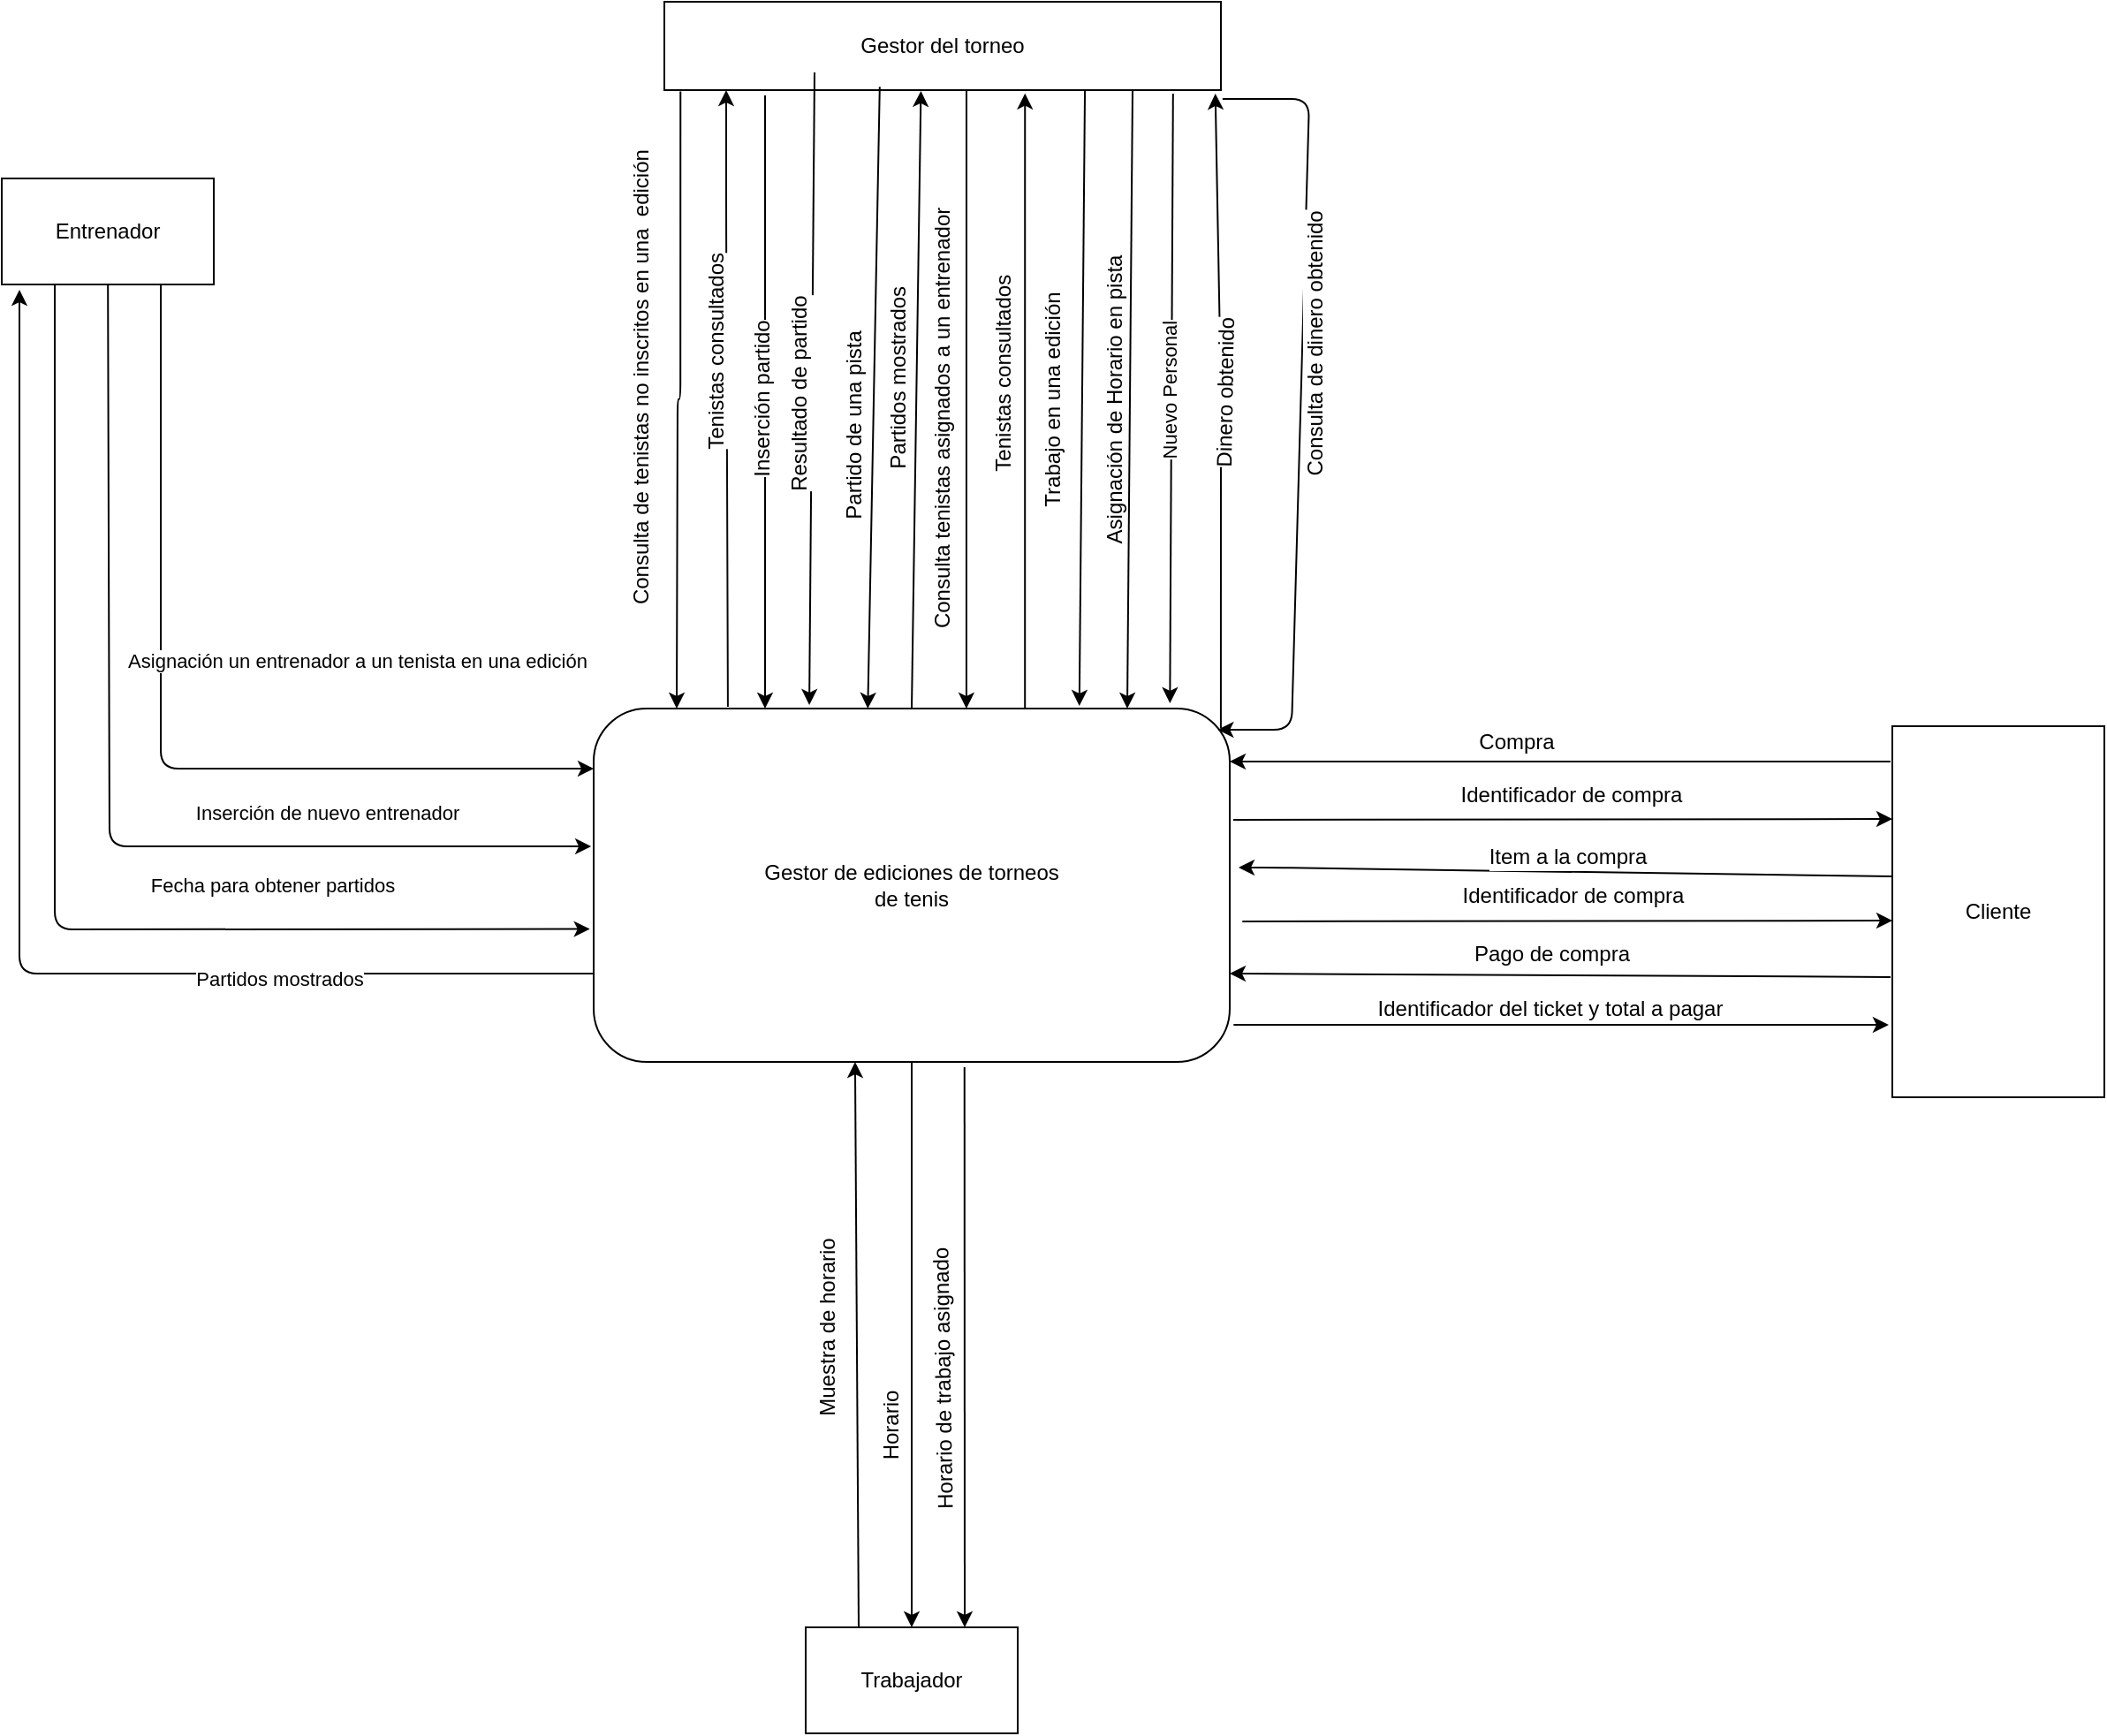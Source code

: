<mxfile version="12.3.9" type="google" pages="1"><diagram id="DTcCWq7gsU4SPay4V4J6" name="Page-1"><mxGraphModel dx="433" dy="1374" grid="1" gridSize="10" guides="1" tooltips="1" connect="1" arrows="1" fold="1" page="1" pageScale="1" pageWidth="827" pageHeight="1169" math="0" shadow="0"><root><mxCell id="0"/><mxCell id="1" parent="0"/><mxCell id="kcgW8zD2j0AhNeTMrwT6-1" value="&lt;div&gt;Gestor de ediciones de torneos&lt;/div&gt;&lt;div&gt; de tenis&lt;/div&gt;" style="rounded=1;whiteSpace=wrap;html=1;" parent="1" vertex="1"><mxGeometry x="365" y="270" width="360" height="200" as="geometry"/></mxCell><mxCell id="kcgW8zD2j0AhNeTMrwT6-3" value="&lt;div&gt;Entrenador&lt;/div&gt;" style="rounded=0;whiteSpace=wrap;html=1;" parent="1" vertex="1"><mxGeometry x="30" y="-30" width="120" height="60" as="geometry"/></mxCell><mxCell id="kcgW8zD2j0AhNeTMrwT6-10" value="Inserción de nuevo entrenador" style="endArrow=classic;html=1;entryX=-0.004;entryY=0.39;entryDx=0;entryDy=0;entryPerimeter=0;" parent="1" source="kcgW8zD2j0AhNeTMrwT6-3" target="kcgW8zD2j0AhNeTMrwT6-1" edge="1"><mxGeometry x="0.496" y="19" width="50" height="50" relative="1" as="geometry"><mxPoint x="40" y="520" as="sourcePoint"/><mxPoint x="90" y="470" as="targetPoint"/><Array as="points"><mxPoint x="91" y="348"/></Array><mxPoint as="offset"/></mxGeometry></mxCell><mxCell id="kcgW8zD2j0AhNeTMrwT6-11" value="&lt;div&gt;Asignación un entrenador a un tenista en una edición&lt;/div&gt;" style="endArrow=classic;html=1;entryX=0;entryY=0.17;entryDx=0;entryDy=0;entryPerimeter=0;exitX=0.75;exitY=1;exitDx=0;exitDy=0;" parent="1" source="kcgW8zD2j0AhNeTMrwT6-3" target="kcgW8zD2j0AhNeTMrwT6-1" edge="1"><mxGeometry x="0.484" y="61" width="50" height="50" relative="1" as="geometry"><mxPoint x="150" y="69" as="sourcePoint"/><mxPoint x="90" y="430" as="targetPoint"/><Array as="points"><mxPoint x="120" y="304"/></Array><mxPoint as="offset"/></mxGeometry></mxCell><mxCell id="kcgW8zD2j0AhNeTMrwT6-12" value="Gestor del torneo" style="rounded=0;whiteSpace=wrap;html=1;" parent="1" vertex="1"><mxGeometry x="405" y="-130" width="315" height="50" as="geometry"/></mxCell><mxCell id="kcgW8zD2j0AhNeTMrwT6-15" value="" style="endArrow=classic;html=1;entryX=0.586;entryY=0;entryDx=0;entryDy=0;entryPerimeter=0;" parent="1" target="kcgW8zD2j0AhNeTMrwT6-1" edge="1"><mxGeometry width="50" height="50" relative="1" as="geometry"><mxPoint x="576" y="-80" as="sourcePoint"/><mxPoint x="589" y="238" as="targetPoint"/><Array as="points"><mxPoint x="576" y="-80"/></Array></mxGeometry></mxCell><mxCell id="kcgW8zD2j0AhNeTMrwT6-16" value="&lt;div&gt;Consulta tenistas asignados a un entrenador&lt;/div&gt;" style="text;html=1;resizable=0;points=[];align=center;verticalAlign=middle;labelBackgroundColor=#ffffff;rotation=-90;" parent="kcgW8zD2j0AhNeTMrwT6-15" vertex="1" connectable="0"><mxGeometry x="0.321" y="-1" relative="1" as="geometry"><mxPoint x="-13" y="-45" as="offset"/></mxGeometry></mxCell><mxCell id="kcgW8zD2j0AhNeTMrwT6-17" value="" style="endArrow=classic;html=1;rounded=1;edgeStyle=orthogonalEdgeStyle;exitX=0.029;exitY=1.014;exitDx=0;exitDy=0;exitPerimeter=0;" parent="1" edge="1" source="kcgW8zD2j0AhNeTMrwT6-12"><mxGeometry width="50" height="50" relative="1" as="geometry"><mxPoint x="412" y="-77" as="sourcePoint"/><mxPoint x="412" y="270" as="targetPoint"/></mxGeometry></mxCell><mxCell id="kcgW8zD2j0AhNeTMrwT6-18" value="&lt;div&gt;Consulta de tenistas no inscritos en una&amp;nbsp; edición&lt;/div&gt;" style="text;html=1;resizable=0;points=[];align=center;verticalAlign=middle;labelBackgroundColor=#ffffff;direction=south;rotation=-90;" parent="kcgW8zD2j0AhNeTMrwT6-17" vertex="1" connectable="0"><mxGeometry x="-0.196" y="1" relative="1" as="geometry"><mxPoint x="-23" y="21" as="offset"/></mxGeometry></mxCell><mxCell id="kcgW8zD2j0AhNeTMrwT6-19" value="" style="endArrow=classic;html=1;exitX=0.211;exitY=-0.005;exitDx=0;exitDy=0;exitPerimeter=0;fillColor=#f8cecc;strokeColor=#0A090A;" parent="1" source="kcgW8zD2j0AhNeTMrwT6-1" edge="1"><mxGeometry width="50" height="50" relative="1" as="geometry"><mxPoint x="40" y="600" as="sourcePoint"/><mxPoint x="440" y="-80" as="targetPoint"/><Array as="points"><mxPoint x="440" y="-10"/></Array></mxGeometry></mxCell><mxCell id="kcgW8zD2j0AhNeTMrwT6-20" value="&lt;div&gt;Tenistas consultados&lt;/div&gt;" style="text;html=1;resizable=0;points=[];align=center;verticalAlign=middle;labelBackgroundColor=#ffffff;rotation=-90;" parent="kcgW8zD2j0AhNeTMrwT6-19" vertex="1" connectable="0"><mxGeometry x="0.295" y="-4" relative="1" as="geometry"><mxPoint x="-9.5" y="25.5" as="offset"/></mxGeometry></mxCell><mxCell id="kcgW8zD2j0AhNeTMrwT6-27" value="" style="endArrow=classic;html=1;entryX=0.648;entryY=1.037;entryDx=0;entryDy=0;entryPerimeter=0;edgeStyle=orthogonalEdgeStyle;" parent="1" source="kcgW8zD2j0AhNeTMrwT6-1" edge="1" target="kcgW8zD2j0AhNeTMrwT6-12"><mxGeometry width="50" height="50" relative="1" as="geometry"><mxPoint x="620" y="250" as="sourcePoint"/><mxPoint x="620" y="-50" as="targetPoint"/><Array as="points"><mxPoint x="609" y="95"/></Array></mxGeometry></mxCell><mxCell id="kcgW8zD2j0AhNeTMrwT6-28" value="Tenistas consultados" style="text;html=1;resizable=0;points=[];align=center;verticalAlign=middle;labelBackgroundColor=#ffffff;rotation=-90;" parent="kcgW8zD2j0AhNeTMrwT6-27" vertex="1" connectable="0"><mxGeometry x="0.745" y="-3" relative="1" as="geometry"><mxPoint x="-15.5" y="115" as="offset"/></mxGeometry></mxCell><mxCell id="kcgW8zD2j0AhNeTMrwT6-29" value="" style="endArrow=classic;html=1;" parent="1" edge="1"><mxGeometry width="50" height="50" relative="1" as="geometry"><mxPoint x="462" y="-77" as="sourcePoint"/><mxPoint x="462" y="270" as="targetPoint"/></mxGeometry></mxCell><mxCell id="kcgW8zD2j0AhNeTMrwT6-30" value="&lt;div&gt;Inserción partido&lt;/div&gt;" style="text;html=1;resizable=0;points=[];align=center;verticalAlign=middle;labelBackgroundColor=#ffffff;rotation=-90;" parent="kcgW8zD2j0AhNeTMrwT6-29" vertex="1" connectable="0"><mxGeometry x="0.636" y="-1" relative="1" as="geometry"><mxPoint x="-1" y="-112" as="offset"/></mxGeometry></mxCell><mxCell id="kcgW8zD2j0AhNeTMrwT6-31" value="" style="endArrow=classic;html=1;entryX=0.339;entryY=-0.01;entryDx=0;entryDy=0;entryPerimeter=0;" parent="1" target="kcgW8zD2j0AhNeTMrwT6-1" edge="1"><mxGeometry width="50" height="50" relative="1" as="geometry"><mxPoint x="490" y="-90" as="sourcePoint"/><mxPoint x="490" y="237" as="targetPoint"/><Array as="points"/></mxGeometry></mxCell><mxCell id="kcgW8zD2j0AhNeTMrwT6-32" value="&lt;div&gt;Resultado de partido&lt;/div&gt;" style="text;html=1;resizable=0;points=[];align=center;verticalAlign=middle;labelBackgroundColor=#ffffff;rotation=-90;" parent="kcgW8zD2j0AhNeTMrwT6-31" vertex="1" connectable="0"><mxGeometry x="0.636" y="-1" relative="1" as="geometry"><mxPoint x="-5.5" y="-111" as="offset"/></mxGeometry></mxCell><mxCell id="kcgW8zD2j0AhNeTMrwT6-33" value="Fecha para obtener partidos" style="endArrow=classic;html=1;entryX=-0.006;entryY=0.624;entryDx=0;entryDy=0;entryPerimeter=0;exitX=0.25;exitY=1;exitDx=0;exitDy=0;" parent="1" source="kcgW8zD2j0AhNeTMrwT6-3" target="kcgW8zD2j0AhNeTMrwT6-1" edge="1"><mxGeometry x="0.462" y="25" width="50" height="50" relative="1" as="geometry"><mxPoint x="110" y="80" as="sourcePoint"/><mxPoint x="378.96" y="328" as="targetPoint"/><Array as="points"><mxPoint x="60" y="395"/></Array><mxPoint as="offset"/></mxGeometry></mxCell><mxCell id="kcgW8zD2j0AhNeTMrwT6-34" value="Partidos mostrados" style="endArrow=classic;html=1;exitX=0;exitY=0.75;exitDx=0;exitDy=0;" parent="1" source="kcgW8zD2j0AhNeTMrwT6-1" edge="1"><mxGeometry x="-0.498" y="3" width="50" height="50" relative="1" as="geometry"><mxPoint x="43.04" y="99.98" as="sourcePoint"/><mxPoint x="40" y="33" as="targetPoint"/><Array as="points"><mxPoint x="40" y="420"/></Array><mxPoint as="offset"/></mxGeometry></mxCell><mxCell id="kcgW8zD2j0AhNeTMrwT6-35" value="Cliente" style="rounded=0;whiteSpace=wrap;html=1;" parent="1" vertex="1"><mxGeometry x="1100" y="280" width="120" height="210" as="geometry"/></mxCell><mxCell id="kcgW8zD2j0AhNeTMrwT6-36" value="" style="endArrow=classic;html=1;exitX=0.387;exitY=0.962;exitDx=0;exitDy=0;exitPerimeter=0;entryX=0.431;entryY=0;entryDx=0;entryDy=0;entryPerimeter=0;" parent="1" source="kcgW8zD2j0AhNeTMrwT6-12" target="kcgW8zD2j0AhNeTMrwT6-1" edge="1"><mxGeometry width="50" height="50" relative="1" as="geometry"><mxPoint x="532" y="-80" as="sourcePoint"/><mxPoint x="526" y="271" as="targetPoint"/><Array as="points"/></mxGeometry></mxCell><mxCell id="kcgW8zD2j0AhNeTMrwT6-37" value="Partido de una pista" style="text;html=1;resizable=0;points=[];align=center;verticalAlign=middle;labelBackgroundColor=#ffffff;rotation=-90;" parent="kcgW8zD2j0AhNeTMrwT6-36" vertex="1" connectable="0"><mxGeometry x="0.321" y="-1" relative="1" as="geometry"><mxPoint x="-9" y="-40" as="offset"/></mxGeometry></mxCell><mxCell id="kcgW8zD2j0AhNeTMrwT6-38" value="" style="endArrow=classic;html=1;exitX=0.5;exitY=0;exitDx=0;exitDy=0;entryX=0.461;entryY=1.009;entryDx=0;entryDy=0;entryPerimeter=0;" parent="1" source="kcgW8zD2j0AhNeTMrwT6-1" target="kcgW8zD2j0AhNeTMrwT6-12" edge="1"><mxGeometry width="50" height="50" relative="1" as="geometry"><mxPoint x="552.6" y="240" as="sourcePoint"/><mxPoint x="545" y="-79" as="targetPoint"/></mxGeometry></mxCell><mxCell id="kcgW8zD2j0AhNeTMrwT6-39" value="Partidos mostrados" style="text;html=1;resizable=0;points=[];align=center;verticalAlign=middle;labelBackgroundColor=#ffffff;rotation=-90;" parent="kcgW8zD2j0AhNeTMrwT6-38" vertex="1" connectable="0"><mxGeometry x="0.745" y="-3" relative="1" as="geometry"><mxPoint x="-15.5" y="118" as="offset"/></mxGeometry></mxCell><mxCell id="kcgW8zD2j0AhNeTMrwT6-49" value="" style="endArrow=classic;html=1;" parent="1" edge="1"><mxGeometry width="50" height="50" relative="1" as="geometry"><mxPoint x="1099" y="300" as="sourcePoint"/><mxPoint x="725" y="300" as="targetPoint"/></mxGeometry></mxCell><mxCell id="kcgW8zD2j0AhNeTMrwT6-50" value="Compra" style="text;html=1;resizable=0;points=[];align=center;verticalAlign=middle;labelBackgroundColor=#ffffff;" parent="kcgW8zD2j0AhNeTMrwT6-49" vertex="1" connectable="0"><mxGeometry x="0.322" y="-3" relative="1" as="geometry"><mxPoint x="35" y="-8.5" as="offset"/></mxGeometry></mxCell><mxCell id="dXTqUqx9DV3Ni6Q_-X5z-1" value="" style="endArrow=classic;html=1;entryX=0;entryY=0.25;entryDx=0;entryDy=0;" parent="1" target="kcgW8zD2j0AhNeTMrwT6-35" edge="1"><mxGeometry width="50" height="50" relative="1" as="geometry"><mxPoint x="727" y="333" as="sourcePoint"/><mxPoint x="740" y="300" as="targetPoint"/></mxGeometry></mxCell><mxCell id="dXTqUqx9DV3Ni6Q_-X5z-2" value="Identificador de compra" style="text;html=1;resizable=0;points=[];align=center;verticalAlign=middle;labelBackgroundColor=#ffffff;" parent="dXTqUqx9DV3Ni6Q_-X5z-1" connectable="0" vertex="1"><mxGeometry x="0.322" y="-3" relative="1" as="geometry"><mxPoint x="-56" y="-17" as="offset"/></mxGeometry></mxCell><mxCell id="Tt1HVTuZuMXBtEL3GuQc-8" value="&lt;div&gt;Trabajador&lt;/div&gt;" style="rounded=0;whiteSpace=wrap;html=1;" parent="1" vertex="1"><mxGeometry x="485" y="790" width="120" height="60" as="geometry"/></mxCell><mxCell id="Tt1HVTuZuMXBtEL3GuQc-9" style="edgeStyle=none;rounded=1;orthogonalLoop=1;jettySize=auto;html=1;exitX=0.25;exitY=0;exitDx=0;exitDy=0;" parent="1" source="Tt1HVTuZuMXBtEL3GuQc-8" target="Tt1HVTuZuMXBtEL3GuQc-8" edge="1"><mxGeometry relative="1" as="geometry"/></mxCell><mxCell id="dXTqUqx9DV3Ni6Q_-X5z-7" value="" style="endArrow=classic;html=1;exitX=0;exitY=0.618;exitDx=0;exitDy=0;entryX=1;entryY=0.25;entryDx=0;entryDy=0;exitPerimeter=0;" parent="1" edge="1"><mxGeometry width="50" height="50" relative="1" as="geometry"><mxPoint x="1100" y="365.06" as="sourcePoint"/><mxPoint x="730" y="360" as="targetPoint"/><Array as="points"><mxPoint x="750" y="360"/></Array></mxGeometry></mxCell><mxCell id="dXTqUqx9DV3Ni6Q_-X5z-8" value="Item a la compra" style="text;html=1;resizable=0;points=[];align=center;verticalAlign=middle;labelBackgroundColor=#ffffff;" parent="dXTqUqx9DV3Ni6Q_-X5z-7" connectable="0" vertex="1"><mxGeometry x="0.322" y="-3" relative="1" as="geometry"><mxPoint x="60" y="-5" as="offset"/></mxGeometry></mxCell><mxCell id="dXTqUqx9DV3Ni6Q_-X5z-9" value="" style="endArrow=classic;html=1;exitX=1.006;exitY=0.84;exitDx=0;exitDy=0;entryX=0;entryY=0.75;entryDx=0;entryDy=0;exitPerimeter=0;" parent="1" edge="1"><mxGeometry width="50" height="50" relative="1" as="geometry"><mxPoint x="732.16" y="390.5" as="sourcePoint"/><mxPoint x="1100" y="390" as="targetPoint"/></mxGeometry></mxCell><mxCell id="dXTqUqx9DV3Ni6Q_-X5z-10" value="Identificador de compra" style="text;html=1;resizable=0;points=[];align=center;verticalAlign=middle;labelBackgroundColor=#ffffff;" parent="dXTqUqx9DV3Ni6Q_-X5z-9" connectable="0" vertex="1"><mxGeometry x="0.322" y="-3" relative="1" as="geometry"><mxPoint x="-56" y="-17" as="offset"/></mxGeometry></mxCell><mxCell id="dXTqUqx9DV3Ni6Q_-X5z-11" value="" style="endArrow=classic;html=1;exitX=-0.008;exitY=0.676;exitDx=0;exitDy=0;exitPerimeter=0;entryX=1;entryY=0.75;entryDx=0;entryDy=0;" parent="1" source="kcgW8zD2j0AhNeTMrwT6-35" target="kcgW8zD2j0AhNeTMrwT6-1" edge="1"><mxGeometry width="50" height="50" relative="1" as="geometry"><mxPoint x="160" y="720" as="sourcePoint"/><mxPoint x="740" y="395" as="targetPoint"/></mxGeometry></mxCell><mxCell id="dXTqUqx9DV3Ni6Q_-X5z-12" value="Pago de compra" style="text;html=1;resizable=0;points=[];align=center;verticalAlign=middle;labelBackgroundColor=#ffffff;" parent="dXTqUqx9DV3Ni6Q_-X5z-11" connectable="0" vertex="1"><mxGeometry x="0.274" relative="1" as="geometry"><mxPoint x="46" y="-12" as="offset"/></mxGeometry></mxCell><mxCell id="dXTqUqx9DV3Ni6Q_-X5z-13" value="" style="endArrow=classic;html=1;exitX=1.006;exitY=0.895;exitDx=0;exitDy=0;exitPerimeter=0;entryX=-0.017;entryY=0.805;entryDx=0;entryDy=0;entryPerimeter=0;" parent="1" source="kcgW8zD2j0AhNeTMrwT6-1" target="kcgW8zD2j0AhNeTMrwT6-35" edge="1"><mxGeometry width="50" height="50" relative="1" as="geometry"><mxPoint x="160" y="720" as="sourcePoint"/><mxPoint x="210" y="670" as="targetPoint"/></mxGeometry></mxCell><mxCell id="dXTqUqx9DV3Ni6Q_-X5z-15" value="Identificador del ticket y total a pagar" style="text;html=1;resizable=0;points=[];align=center;verticalAlign=middle;labelBackgroundColor=#ffffff;" parent="dXTqUqx9DV3Ni6Q_-X5z-13" connectable="0" vertex="1"><mxGeometry x="-0.388" y="2" relative="1" as="geometry"><mxPoint x="65" y="-7.5" as="offset"/></mxGeometry></mxCell><mxCell id="Tt1HVTuZuMXBtEL3GuQc-14" value="" style="endArrow=classic;html=1;exitX=0.889;exitY=1.026;exitDx=0;exitDy=0;exitPerimeter=0;entryX=0.783;entryY=0;entryDx=0;entryDy=0;entryPerimeter=0;" parent="1" edge="1"><mxGeometry width="50" height="50" relative="1" as="geometry"><mxPoint x="643.03" y="-80.2" as="sourcePoint"/><mxPoint x="639.88" y="268.5" as="targetPoint"/></mxGeometry></mxCell><mxCell id="Tt1HVTuZuMXBtEL3GuQc-15" value="Trabajo en una edición" style="text;html=1;strokeColor=none;fillColor=none;align=center;verticalAlign=middle;whiteSpace=wrap;rounded=0;rotation=-90;" parent="1" vertex="1"><mxGeometry x="560" y="85" width="130" height="20" as="geometry"/></mxCell><mxCell id="Tt1HVTuZuMXBtEL3GuQc-16" value="" style="endArrow=classic;html=1;" parent="1" edge="1"><mxGeometry width="50" height="50" relative="1" as="geometry"><mxPoint x="670" y="-80" as="sourcePoint"/><mxPoint x="667" y="270" as="targetPoint"/></mxGeometry></mxCell><mxCell id="Tt1HVTuZuMXBtEL3GuQc-17" value="Asignación de Horario en pista" style="text;html=1;strokeColor=none;fillColor=none;align=center;verticalAlign=middle;whiteSpace=wrap;rounded=0;rotation=-90;" parent="1" vertex="1"><mxGeometry x="560" y="85" width="200" height="20" as="geometry"/></mxCell><mxCell id="Tt1HVTuZuMXBtEL3GuQc-20" value="" style="endArrow=classic;html=1;exitX=0.25;exitY=0;exitDx=0;exitDy=0;entryX=0.411;entryY=1;entryDx=0;entryDy=0;entryPerimeter=0;" parent="1" source="Tt1HVTuZuMXBtEL3GuQc-8" target="kcgW8zD2j0AhNeTMrwT6-1" edge="1"><mxGeometry x="-0.004" y="25" width="50" height="50" relative="1" as="geometry"><mxPoint x="575" y="580" as="sourcePoint"/><mxPoint x="510" y="510" as="targetPoint"/><Array as="points"/><mxPoint as="offset"/></mxGeometry></mxCell><mxCell id="Tt1HVTuZuMXBtEL3GuQc-21" value="Muestra de horario" style="text;html=1;strokeColor=none;fillColor=none;align=center;verticalAlign=middle;whiteSpace=wrap;rounded=0;rotation=-90;" parent="1" vertex="1"><mxGeometry x="440" y="610" width="115" height="20" as="geometry"/></mxCell><mxCell id="o5n6pd9vRLc7D-zjA7e1-2" value="" style="endArrow=classic;html=1;exitX=0.986;exitY=0.055;exitDx=0;exitDy=0;exitPerimeter=0;entryX=0.99;entryY=1.04;entryDx=0;entryDy=0;entryPerimeter=0;" parent="1" source="kcgW8zD2j0AhNeTMrwT6-1" target="kcgW8zD2j0AhNeTMrwT6-12" edge="1"><mxGeometry width="50" height="50" relative="1" as="geometry"><mxPoint x="20" y="800" as="sourcePoint"/><mxPoint x="695" y="-82" as="targetPoint"/><Array as="points"><mxPoint x="720" y="90"/></Array></mxGeometry></mxCell><mxCell id="o5n6pd9vRLc7D-zjA7e1-5" value="&lt;div&gt;Dinero obtenido&lt;/div&gt;" style="text;html=1;resizable=0;points=[];align=center;verticalAlign=middle;labelBackgroundColor=#ffffff;rotation=-89;" parent="o5n6pd9vRLc7D-zjA7e1-2" vertex="1" connectable="0"><mxGeometry x="0.874" y="138" relative="1" as="geometry"><mxPoint x="143" y="145" as="offset"/></mxGeometry></mxCell><mxCell id="o5n6pd9vRLc7D-zjA7e1-6" value="" style="endArrow=classic;html=1;entryX=0.981;entryY=0.06;entryDx=0;entryDy=0;entryPerimeter=0;exitX=1.003;exitY=1.1;exitDx=0;exitDy=0;exitPerimeter=0;" parent="1" source="kcgW8zD2j0AhNeTMrwT6-12" target="kcgW8zD2j0AhNeTMrwT6-1" edge="1"><mxGeometry width="50" height="50" relative="1" as="geometry"><mxPoint x="753" y="-80" as="sourcePoint"/><mxPoint x="750" y="270" as="targetPoint"/><Array as="points"><mxPoint x="770" y="-75"/><mxPoint x="760" y="282"/></Array></mxGeometry></mxCell><mxCell id="o5n6pd9vRLc7D-zjA7e1-7" value="Consulta de dinero obtenido" style="text;html=1;resizable=0;points=[];align=center;verticalAlign=middle;labelBackgroundColor=#ffffff;rotation=-90;" parent="o5n6pd9vRLc7D-zjA7e1-6" vertex="1" connectable="0"><mxGeometry x="-0.597" y="-2" relative="1" as="geometry"><mxPoint x="6.5" y="98" as="offset"/></mxGeometry></mxCell><mxCell id="o5n6pd9vRLc7D-zjA7e1-8" value="" style="endArrow=classic;html=1;exitX=0.5;exitY=1;exitDx=0;exitDy=0;entryX=0.5;entryY=0;entryDx=0;entryDy=0;" parent="1" source="kcgW8zD2j0AhNeTMrwT6-1" target="Tt1HVTuZuMXBtEL3GuQc-8" edge="1"><mxGeometry width="50" height="50" relative="1" as="geometry"><mxPoint x="30" y="720" as="sourcePoint"/><mxPoint x="80" y="670" as="targetPoint"/></mxGeometry></mxCell><mxCell id="o5n6pd9vRLc7D-zjA7e1-9" value="Horario" style="text;html=1;resizable=0;points=[];align=center;verticalAlign=middle;labelBackgroundColor=#ffffff;rotation=-90;" parent="o5n6pd9vRLc7D-zjA7e1-8" vertex="1" connectable="0"><mxGeometry x="0.528" y="-1" relative="1" as="geometry"><mxPoint x="-10.5" y="-38" as="offset"/></mxGeometry></mxCell><mxCell id="GNeDtwHKkPuj54XJlSqG-5" value="" style="endArrow=classic;html=1;exitX=0.583;exitY=1.015;exitDx=0;exitDy=0;exitPerimeter=0;entryX=0.75;entryY=0;entryDx=0;entryDy=0;" parent="1" source="kcgW8zD2j0AhNeTMrwT6-1" target="Tt1HVTuZuMXBtEL3GuQc-8" edge="1"><mxGeometry width="50" height="50" relative="1" as="geometry"><mxPoint x="360" y="720" as="sourcePoint"/><mxPoint x="630" y="820" as="targetPoint"/><Array as="points"/></mxGeometry></mxCell><mxCell id="GNeDtwHKkPuj54XJlSqG-6" value="Horario de trabajo asignado" style="text;html=1;resizable=0;points=[];align=center;verticalAlign=middle;labelBackgroundColor=#ffffff;rotation=-91;" parent="GNeDtwHKkPuj54XJlSqG-5" vertex="1" connectable="0"><mxGeometry x="0.009" y="1" relative="1" as="geometry"><mxPoint x="-13.5" y="17" as="offset"/></mxGeometry></mxCell><mxCell id="7VNrO3THbFqC_K7QH5cH-1" value="Nuevo Personal" style="endArrow=classic;html=1;exitX=0.914;exitY=1.04;exitDx=0;exitDy=0;entryX=0.906;entryY=-0.015;entryDx=0;entryDy=0;exitPerimeter=0;entryPerimeter=0;horizontal=0;" parent="1" source="kcgW8zD2j0AhNeTMrwT6-12" target="kcgW8zD2j0AhNeTMrwT6-1" edge="1"><mxGeometry x="-0.026" y="-1" width="50" height="50" relative="1" as="geometry"><mxPoint x="620" y="490" as="sourcePoint"/><mxPoint x="270" y="490" as="targetPoint"/><Array as="points"/><mxPoint as="offset"/></mxGeometry></mxCell></root></mxGraphModel></diagram></mxfile>